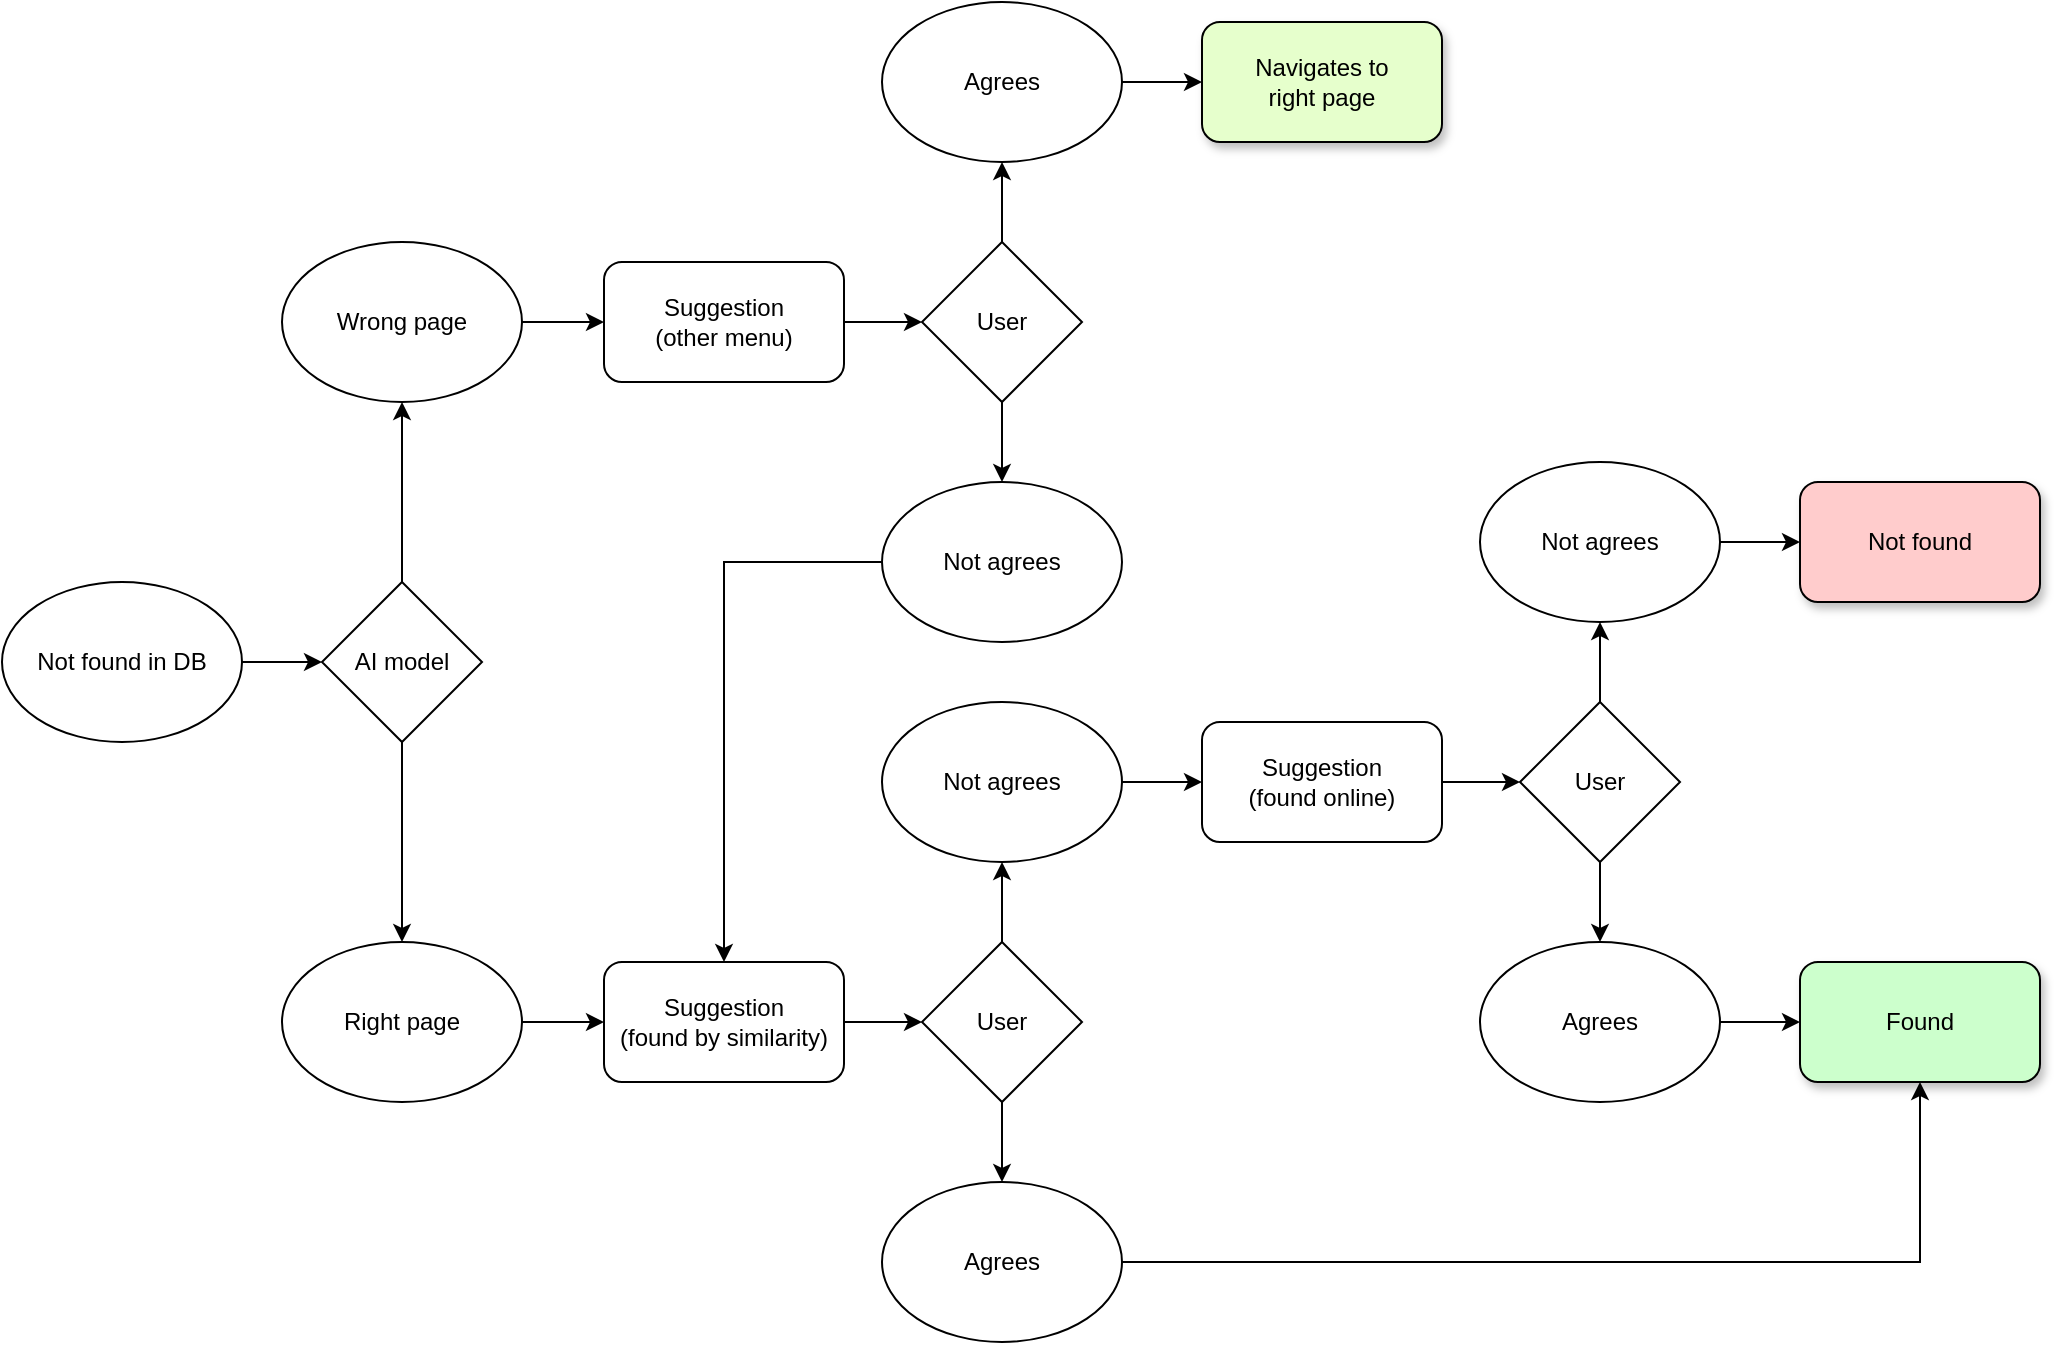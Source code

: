 <mxfile version="21.2.9" type="device">
  <diagram name="Página-1" id="ppIcbStx4OlH4JVar-Bz">
    <mxGraphModel dx="1434" dy="1903" grid="1" gridSize="10" guides="1" tooltips="1" connect="1" arrows="1" fold="1" page="1" pageScale="1" pageWidth="827" pageHeight="1169" math="0" shadow="0">
      <root>
        <mxCell id="0" />
        <mxCell id="1" parent="0" />
        <mxCell id="vtPcfZ1x_eDqAWxs36Y3-69" style="edgeStyle=none;rounded=0;orthogonalLoop=1;jettySize=auto;html=1;exitX=0.5;exitY=0;exitDx=0;exitDy=0;entryX=0.5;entryY=1;entryDx=0;entryDy=0;" parent="1" source="vtPcfZ1x_eDqAWxs36Y3-1" target="vtPcfZ1x_eDqAWxs36Y3-5" edge="1">
          <mxGeometry relative="1" as="geometry" />
        </mxCell>
        <mxCell id="vtPcfZ1x_eDqAWxs36Y3-70" style="edgeStyle=none;rounded=0;orthogonalLoop=1;jettySize=auto;html=1;exitX=0.5;exitY=1;exitDx=0;exitDy=0;entryX=0.5;entryY=0;entryDx=0;entryDy=0;" parent="1" source="vtPcfZ1x_eDqAWxs36Y3-1" target="vtPcfZ1x_eDqAWxs36Y3-4" edge="1">
          <mxGeometry relative="1" as="geometry" />
        </mxCell>
        <mxCell id="vtPcfZ1x_eDqAWxs36Y3-1" value="AI model" style="rhombus;whiteSpace=wrap;html=1;" parent="1" vertex="1">
          <mxGeometry x="290" y="70" width="80" height="80" as="geometry" />
        </mxCell>
        <mxCell id="vtPcfZ1x_eDqAWxs36Y3-49" style="edgeStyle=none;rounded=0;orthogonalLoop=1;jettySize=auto;html=1;exitX=1;exitY=0.5;exitDx=0;exitDy=0;entryX=0;entryY=0.5;entryDx=0;entryDy=0;" parent="1" source="vtPcfZ1x_eDqAWxs36Y3-4" target="vtPcfZ1x_eDqAWxs36Y3-6" edge="1">
          <mxGeometry relative="1" as="geometry" />
        </mxCell>
        <mxCell id="vtPcfZ1x_eDqAWxs36Y3-4" value="Right page" style="ellipse;whiteSpace=wrap;html=1;" parent="1" vertex="1">
          <mxGeometry x="270" y="250" width="120" height="80" as="geometry" />
        </mxCell>
        <mxCell id="vtPcfZ1x_eDqAWxs36Y3-50" style="edgeStyle=none;rounded=0;orthogonalLoop=1;jettySize=auto;html=1;exitX=1;exitY=0.5;exitDx=0;exitDy=0;entryX=0;entryY=0.5;entryDx=0;entryDy=0;" parent="1" source="vtPcfZ1x_eDqAWxs36Y3-5" target="vtPcfZ1x_eDqAWxs36Y3-7" edge="1">
          <mxGeometry relative="1" as="geometry" />
        </mxCell>
        <mxCell id="vtPcfZ1x_eDqAWxs36Y3-5" value="Wrong page" style="ellipse;whiteSpace=wrap;html=1;" parent="1" vertex="1">
          <mxGeometry x="270" y="-100" width="120" height="80" as="geometry" />
        </mxCell>
        <mxCell id="vtPcfZ1x_eDqAWxs36Y3-42" style="edgeStyle=none;rounded=0;orthogonalLoop=1;jettySize=auto;html=1;exitX=1;exitY=0.5;exitDx=0;exitDy=0;entryX=0;entryY=0.5;entryDx=0;entryDy=0;" parent="1" source="vtPcfZ1x_eDqAWxs36Y3-6" target="vtPcfZ1x_eDqAWxs36Y3-8" edge="1">
          <mxGeometry relative="1" as="geometry" />
        </mxCell>
        <mxCell id="vtPcfZ1x_eDqAWxs36Y3-6" value="Suggestion&lt;br&gt;(found by similarity)" style="rounded=1;whiteSpace=wrap;html=1;" parent="1" vertex="1">
          <mxGeometry x="431" y="260" width="120" height="60" as="geometry" />
        </mxCell>
        <mxCell id="vtPcfZ1x_eDqAWxs36Y3-43" style="edgeStyle=none;rounded=0;orthogonalLoop=1;jettySize=auto;html=1;exitX=1;exitY=0.5;exitDx=0;exitDy=0;entryX=0;entryY=0.5;entryDx=0;entryDy=0;" parent="1" source="vtPcfZ1x_eDqAWxs36Y3-7" target="vtPcfZ1x_eDqAWxs36Y3-13" edge="1">
          <mxGeometry relative="1" as="geometry" />
        </mxCell>
        <mxCell id="vtPcfZ1x_eDqAWxs36Y3-7" value="Suggestion&lt;br&gt;(other menu)" style="rounded=1;whiteSpace=wrap;html=1;" parent="1" vertex="1">
          <mxGeometry x="431" y="-90" width="120" height="60" as="geometry" />
        </mxCell>
        <mxCell id="vtPcfZ1x_eDqAWxs36Y3-80" style="edgeStyle=none;rounded=0;orthogonalLoop=1;jettySize=auto;html=1;exitX=0.5;exitY=0;exitDx=0;exitDy=0;entryX=0.5;entryY=1;entryDx=0;entryDy=0;" parent="1" source="vtPcfZ1x_eDqAWxs36Y3-8" target="vtPcfZ1x_eDqAWxs36Y3-11" edge="1">
          <mxGeometry relative="1" as="geometry" />
        </mxCell>
        <mxCell id="vtPcfZ1x_eDqAWxs36Y3-81" style="edgeStyle=none;rounded=0;orthogonalLoop=1;jettySize=auto;html=1;exitX=0.5;exitY=1;exitDx=0;exitDy=0;entryX=0.5;entryY=0;entryDx=0;entryDy=0;" parent="1" source="vtPcfZ1x_eDqAWxs36Y3-8" target="vtPcfZ1x_eDqAWxs36Y3-9" edge="1">
          <mxGeometry relative="1" as="geometry" />
        </mxCell>
        <mxCell id="vtPcfZ1x_eDqAWxs36Y3-8" value="User" style="rhombus;whiteSpace=wrap;html=1;" parent="1" vertex="1">
          <mxGeometry x="590" y="250" width="80" height="80" as="geometry" />
        </mxCell>
        <mxCell id="vtPcfZ1x_eDqAWxs36Y3-85" style="edgeStyle=none;rounded=0;orthogonalLoop=1;jettySize=auto;html=1;exitX=1;exitY=0.5;exitDx=0;exitDy=0;entryX=0.5;entryY=1;entryDx=0;entryDy=0;" parent="1" source="vtPcfZ1x_eDqAWxs36Y3-9" target="vtPcfZ1x_eDqAWxs36Y3-12" edge="1">
          <mxGeometry relative="1" as="geometry">
            <Array as="points">
              <mxPoint x="1089" y="410" />
            </Array>
          </mxGeometry>
        </mxCell>
        <mxCell id="vtPcfZ1x_eDqAWxs36Y3-9" value="Agrees" style="ellipse;whiteSpace=wrap;html=1;" parent="1" vertex="1">
          <mxGeometry x="570" y="370" width="120" height="80" as="geometry" />
        </mxCell>
        <mxCell id="vtPcfZ1x_eDqAWxs36Y3-48" style="edgeStyle=none;rounded=0;orthogonalLoop=1;jettySize=auto;html=1;exitX=1;exitY=0.5;exitDx=0;exitDy=0;entryX=0;entryY=0.5;entryDx=0;entryDy=0;" parent="1" source="vtPcfZ1x_eDqAWxs36Y3-11" target="vtPcfZ1x_eDqAWxs36Y3-18" edge="1">
          <mxGeometry relative="1" as="geometry" />
        </mxCell>
        <mxCell id="vtPcfZ1x_eDqAWxs36Y3-11" value="Not agrees" style="ellipse;whiteSpace=wrap;html=1;" parent="1" vertex="1">
          <mxGeometry x="570" y="130" width="120" height="80" as="geometry" />
        </mxCell>
        <mxCell id="vtPcfZ1x_eDqAWxs36Y3-12" value="Found" style="rounded=1;whiteSpace=wrap;html=1;fillColor=#CCFFCC;shadow=1;" parent="1" vertex="1">
          <mxGeometry x="1029" y="260" width="120" height="60" as="geometry" />
        </mxCell>
        <mxCell id="vtPcfZ1x_eDqAWxs36Y3-63" style="edgeStyle=none;rounded=0;orthogonalLoop=1;jettySize=auto;html=1;exitX=0.5;exitY=0;exitDx=0;exitDy=0;entryX=0.5;entryY=1;entryDx=0;entryDy=0;" parent="1" source="vtPcfZ1x_eDqAWxs36Y3-13" target="vtPcfZ1x_eDqAWxs36Y3-14" edge="1">
          <mxGeometry relative="1" as="geometry" />
        </mxCell>
        <mxCell id="vtPcfZ1x_eDqAWxs36Y3-64" style="edgeStyle=none;rounded=0;orthogonalLoop=1;jettySize=auto;html=1;exitX=0.5;exitY=1;exitDx=0;exitDy=0;entryX=0.5;entryY=0;entryDx=0;entryDy=0;" parent="1" source="vtPcfZ1x_eDqAWxs36Y3-13" target="vtPcfZ1x_eDqAWxs36Y3-15" edge="1">
          <mxGeometry relative="1" as="geometry" />
        </mxCell>
        <mxCell id="vtPcfZ1x_eDqAWxs36Y3-13" value="User" style="rhombus;whiteSpace=wrap;html=1;" parent="1" vertex="1">
          <mxGeometry x="590" y="-100" width="80" height="80" as="geometry" />
        </mxCell>
        <mxCell id="vtPcfZ1x_eDqAWxs36Y3-39" style="edgeStyle=none;rounded=0;orthogonalLoop=1;jettySize=auto;html=1;exitX=1;exitY=0.5;exitDx=0;exitDy=0;entryX=0;entryY=0.5;entryDx=0;entryDy=0;" parent="1" source="vtPcfZ1x_eDqAWxs36Y3-14" target="vtPcfZ1x_eDqAWxs36Y3-16" edge="1">
          <mxGeometry relative="1" as="geometry" />
        </mxCell>
        <mxCell id="vtPcfZ1x_eDqAWxs36Y3-14" value="Agrees" style="ellipse;whiteSpace=wrap;html=1;" parent="1" vertex="1">
          <mxGeometry x="570" y="-220" width="120" height="80" as="geometry" />
        </mxCell>
        <mxCell id="vtPcfZ1x_eDqAWxs36Y3-68" style="edgeStyle=none;rounded=0;orthogonalLoop=1;jettySize=auto;html=1;exitX=0;exitY=0.5;exitDx=0;exitDy=0;entryX=0.5;entryY=0;entryDx=0;entryDy=0;" parent="1" source="vtPcfZ1x_eDqAWxs36Y3-15" target="vtPcfZ1x_eDqAWxs36Y3-6" edge="1">
          <mxGeometry relative="1" as="geometry">
            <Array as="points">
              <mxPoint x="491" y="60" />
            </Array>
          </mxGeometry>
        </mxCell>
        <mxCell id="vtPcfZ1x_eDqAWxs36Y3-15" value="Not agrees" style="ellipse;whiteSpace=wrap;html=1;" parent="1" vertex="1">
          <mxGeometry x="570" y="20" width="120" height="80" as="geometry" />
        </mxCell>
        <mxCell id="vtPcfZ1x_eDqAWxs36Y3-16" value="Navigates to&lt;br&gt;right page" style="rounded=1;whiteSpace=wrap;html=1;fillColor=#E6FFCC;shadow=1;" parent="1" vertex="1">
          <mxGeometry x="730" y="-210" width="120" height="60" as="geometry" />
        </mxCell>
        <mxCell id="vtPcfZ1x_eDqAWxs36Y3-38" style="edgeStyle=none;rounded=0;orthogonalLoop=1;jettySize=auto;html=1;exitX=1;exitY=0.5;exitDx=0;exitDy=0;entryX=0;entryY=0.5;entryDx=0;entryDy=0;" parent="1" source="vtPcfZ1x_eDqAWxs36Y3-18" target="vtPcfZ1x_eDqAWxs36Y3-19" edge="1">
          <mxGeometry relative="1" as="geometry" />
        </mxCell>
        <mxCell id="vtPcfZ1x_eDqAWxs36Y3-18" value="Suggestion&lt;br&gt;(found online)" style="rounded=1;whiteSpace=wrap;html=1;" parent="1" vertex="1">
          <mxGeometry x="730" y="140" width="120" height="60" as="geometry" />
        </mxCell>
        <mxCell id="vtPcfZ1x_eDqAWxs36Y3-78" style="edgeStyle=none;rounded=0;orthogonalLoop=1;jettySize=auto;html=1;exitX=0.5;exitY=0;exitDx=0;exitDy=0;entryX=0.5;entryY=1;entryDx=0;entryDy=0;" parent="1" source="vtPcfZ1x_eDqAWxs36Y3-19" target="vtPcfZ1x_eDqAWxs36Y3-33" edge="1">
          <mxGeometry relative="1" as="geometry" />
        </mxCell>
        <mxCell id="vtPcfZ1x_eDqAWxs36Y3-79" style="edgeStyle=none;rounded=0;orthogonalLoop=1;jettySize=auto;html=1;exitX=0.5;exitY=1;exitDx=0;exitDy=0;entryX=0.5;entryY=0;entryDx=0;entryDy=0;" parent="1" source="vtPcfZ1x_eDqAWxs36Y3-19" target="vtPcfZ1x_eDqAWxs36Y3-34" edge="1">
          <mxGeometry relative="1" as="geometry" />
        </mxCell>
        <mxCell id="vtPcfZ1x_eDqAWxs36Y3-19" value="User" style="rhombus;whiteSpace=wrap;html=1;" parent="1" vertex="1">
          <mxGeometry x="889" y="130" width="80" height="80" as="geometry" />
        </mxCell>
        <mxCell id="vtPcfZ1x_eDqAWxs36Y3-22" value="Not found" style="rounded=1;whiteSpace=wrap;html=1;fillColor=#FFCCCC;shadow=1;" parent="1" vertex="1">
          <mxGeometry x="1029" y="20" width="120" height="60" as="geometry" />
        </mxCell>
        <mxCell id="vtPcfZ1x_eDqAWxs36Y3-59" style="edgeStyle=none;rounded=0;orthogonalLoop=1;jettySize=auto;html=1;exitX=1;exitY=0.5;exitDx=0;exitDy=0;entryX=0;entryY=0.5;entryDx=0;entryDy=0;" parent="1" source="vtPcfZ1x_eDqAWxs36Y3-33" target="vtPcfZ1x_eDqAWxs36Y3-22" edge="1">
          <mxGeometry relative="1" as="geometry" />
        </mxCell>
        <mxCell id="vtPcfZ1x_eDqAWxs36Y3-33" value="Not agrees" style="ellipse;whiteSpace=wrap;html=1;" parent="1" vertex="1">
          <mxGeometry x="869" y="10" width="120" height="80" as="geometry" />
        </mxCell>
        <mxCell id="vtPcfZ1x_eDqAWxs36Y3-84" style="edgeStyle=none;rounded=0;orthogonalLoop=1;jettySize=auto;html=1;exitX=1;exitY=0.5;exitDx=0;exitDy=0;entryX=0;entryY=0.5;entryDx=0;entryDy=0;" parent="1" source="vtPcfZ1x_eDqAWxs36Y3-34" target="vtPcfZ1x_eDqAWxs36Y3-12" edge="1">
          <mxGeometry relative="1" as="geometry" />
        </mxCell>
        <mxCell id="vtPcfZ1x_eDqAWxs36Y3-34" value="Agrees" style="ellipse;whiteSpace=wrap;html=1;" parent="1" vertex="1">
          <mxGeometry x="869" y="250" width="120" height="80" as="geometry" />
        </mxCell>
        <mxCell id="vtPcfZ1x_eDqAWxs36Y3-77" style="edgeStyle=none;rounded=0;orthogonalLoop=1;jettySize=auto;html=1;exitX=1;exitY=0.5;exitDx=0;exitDy=0;entryX=0;entryY=0.5;entryDx=0;entryDy=0;" parent="1" source="vtPcfZ1x_eDqAWxs36Y3-76" target="vtPcfZ1x_eDqAWxs36Y3-1" edge="1">
          <mxGeometry relative="1" as="geometry" />
        </mxCell>
        <mxCell id="vtPcfZ1x_eDqAWxs36Y3-76" value="Not found in DB" style="ellipse;whiteSpace=wrap;html=1;" parent="1" vertex="1">
          <mxGeometry x="130" y="70" width="120" height="80" as="geometry" />
        </mxCell>
      </root>
    </mxGraphModel>
  </diagram>
</mxfile>
